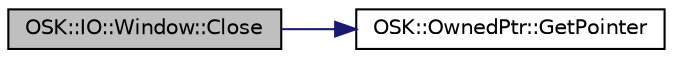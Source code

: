 digraph "OSK::IO::Window::Close"
{
 // LATEX_PDF_SIZE
  edge [fontname="Helvetica",fontsize="10",labelfontname="Helvetica",labelfontsize="10"];
  node [fontname="Helvetica",fontsize="10",shape=record];
  rankdir="LR";
  Node1 [label="OSK::IO::Window::Close",height=0.2,width=0.4,color="black", fillcolor="grey75", style="filled", fontcolor="black",tooltip="Cierra la ventana."];
  Node1 -> Node2 [color="midnightblue",fontsize="10",style="solid"];
  Node2 [label="OSK::OwnedPtr::GetPointer",height=0.2,width=0.4,color="black", fillcolor="white", style="filled",URL="$class_o_s_k_1_1_owned_ptr.html#a81dfab2299056fc9858aace55fca0042",tooltip="Devuelve el puntero nativo."];
}
